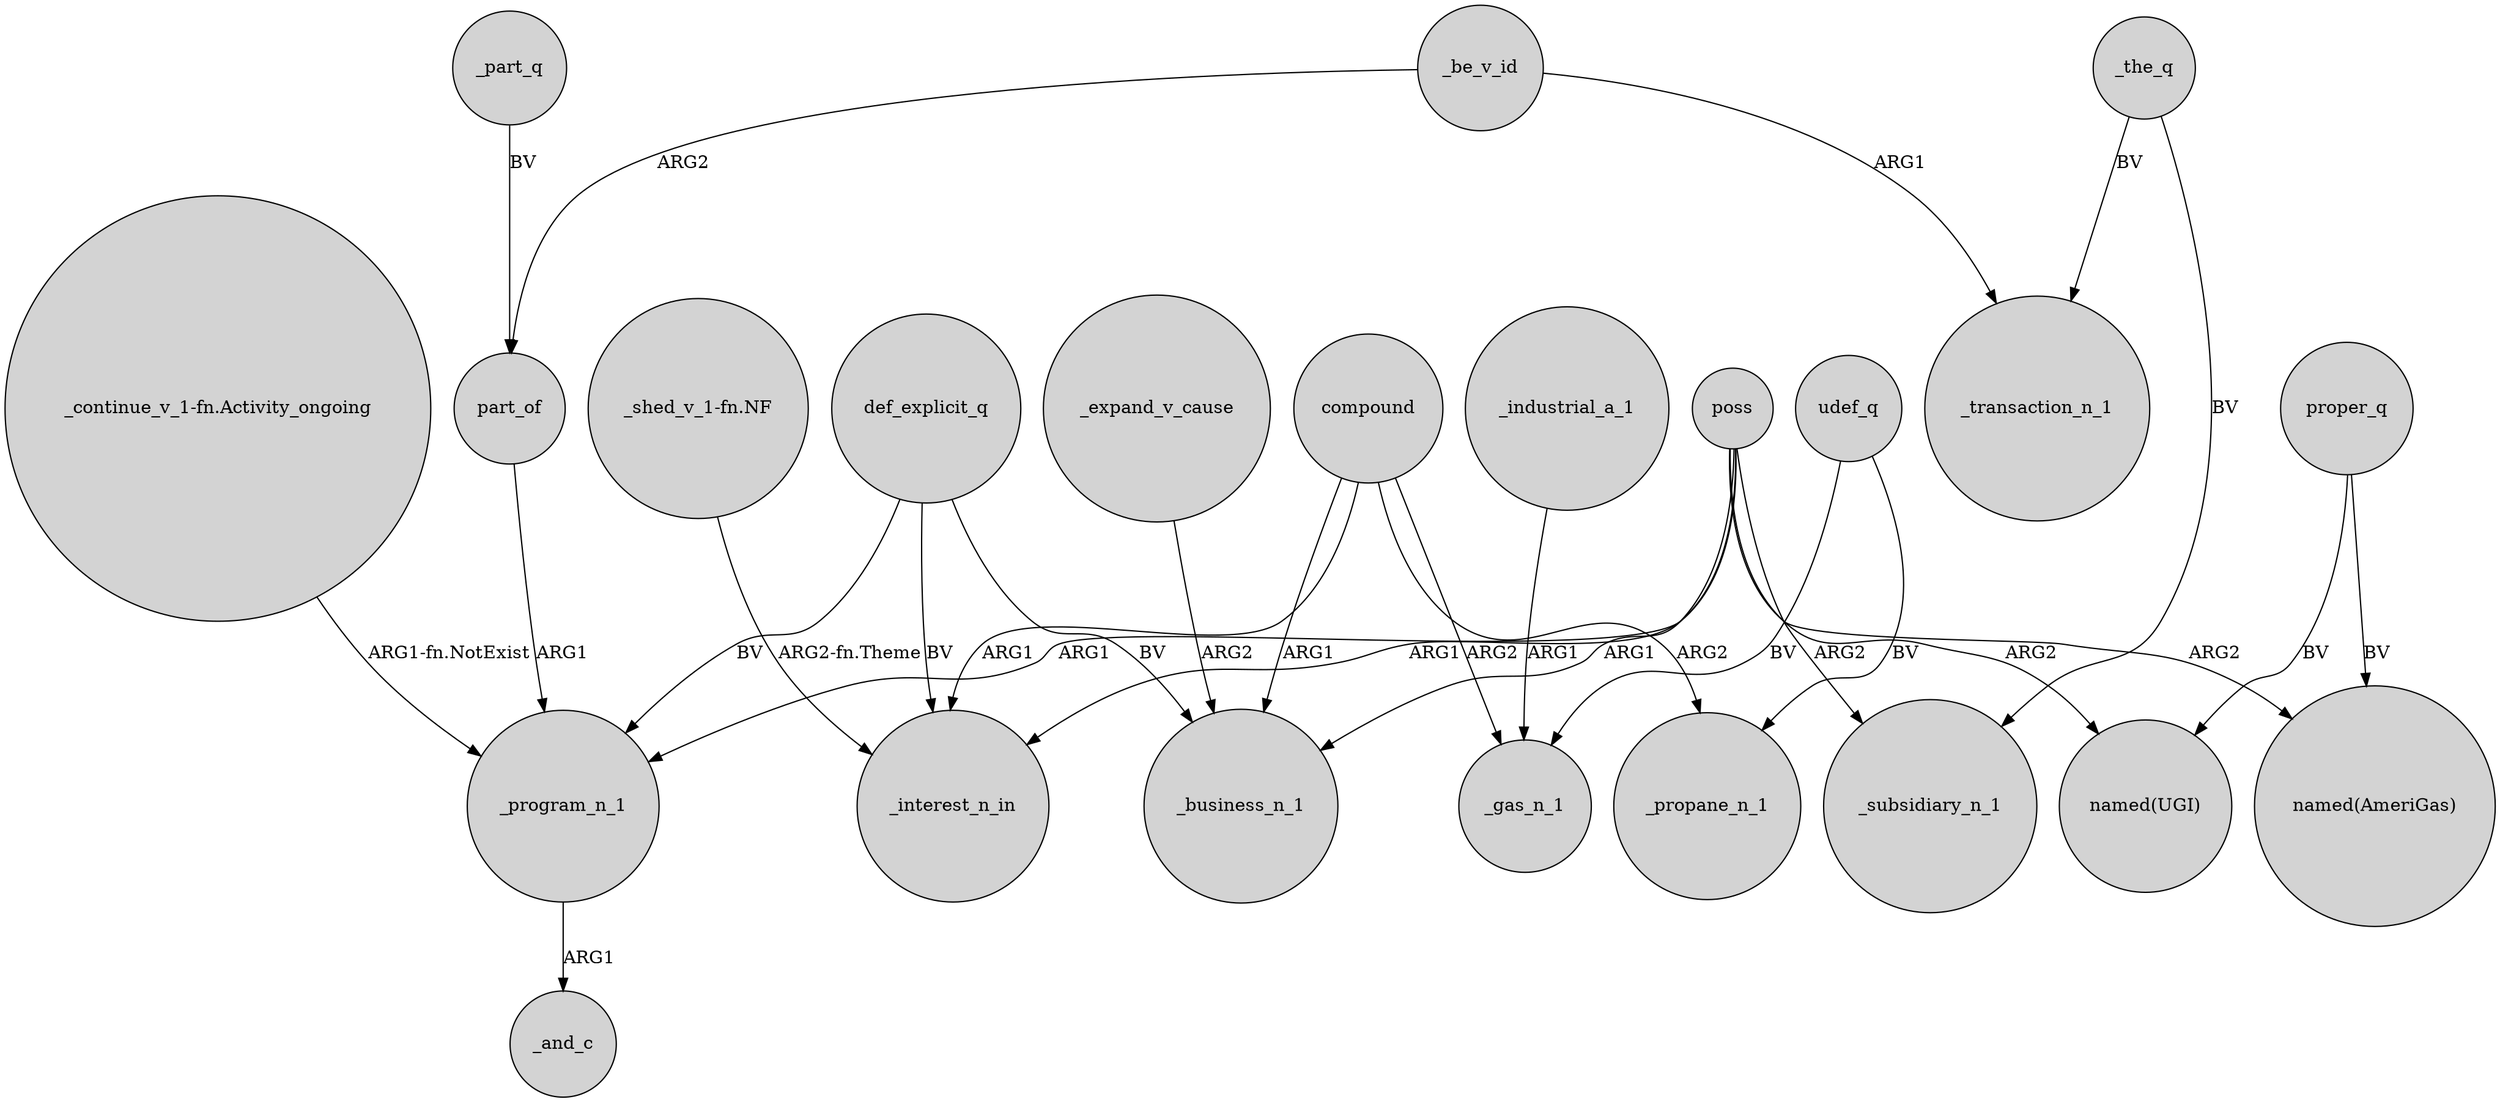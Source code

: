 digraph {
	node [shape=circle style=filled]
	poss -> _program_n_1 [label=ARG1]
	def_explicit_q -> _interest_n_in [label=BV]
	poss -> _business_n_1 [label=ARG1]
	udef_q -> _propane_n_1 [label=BV]
	_expand_v_cause -> _business_n_1 [label=ARG2]
	compound -> _gas_n_1 [label=ARG2]
	_the_q -> _subsidiary_n_1 [label=BV]
	poss -> "named(UGI)" [label=ARG2]
	_be_v_id -> _transaction_n_1 [label=ARG1]
	_part_q -> part_of [label=BV]
	"_continue_v_1-fn.Activity_ongoing" -> _program_n_1 [label="ARG1-fn.NotExist"]
	poss -> _subsidiary_n_1 [label=ARG2]
	_industrial_a_1 -> _gas_n_1 [label=ARG1]
	compound -> _propane_n_1 [label=ARG2]
	def_explicit_q -> _program_n_1 [label=BV]
	proper_q -> "named(AmeriGas)" [label=BV]
	"_shed_v_1-fn.NF" -> _interest_n_in [label="ARG2-fn.Theme"]
	proper_q -> "named(UGI)" [label=BV]
	compound -> _business_n_1 [label=ARG1]
	udef_q -> _gas_n_1 [label=BV]
	poss -> "named(AmeriGas)" [label=ARG2]
	part_of -> _program_n_1 [label=ARG1]
	compound -> _interest_n_in [label=ARG1]
	_the_q -> _transaction_n_1 [label=BV]
	_be_v_id -> part_of [label=ARG2]
	_program_n_1 -> _and_c [label=ARG1]
	poss -> _interest_n_in [label=ARG1]
	def_explicit_q -> _business_n_1 [label=BV]
}
